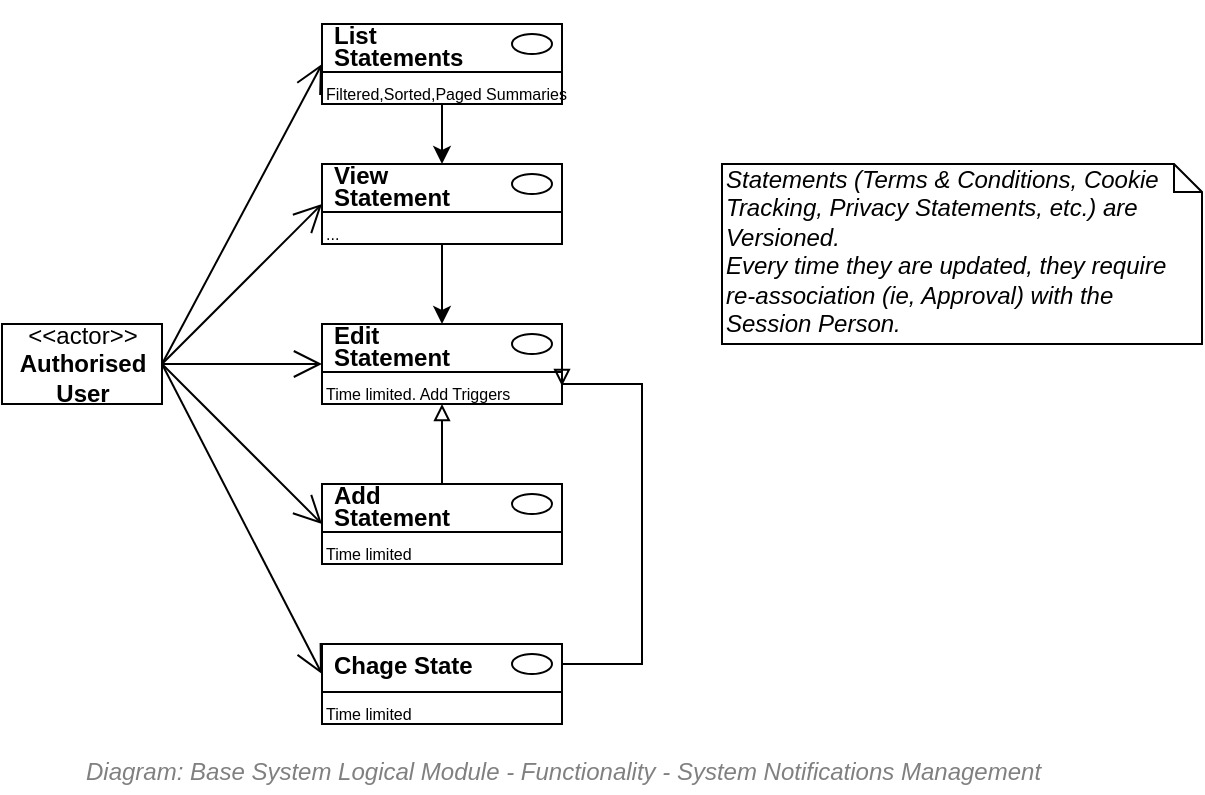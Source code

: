 <mxfile compressed="false" version="20.3.0" type="device">
  <diagram id="5vKPIbCIWK__K9a_hM_l" name="System Notification Management">
    <mxGraphModel dx="539" dy="379" grid="1" gridSize="10" guides="1" tooltips="1" connect="1" arrows="1" fold="1" page="1" pageScale="1" pageWidth="827" pageHeight="1169" math="0" shadow="0">
      <root>
        <mxCell id="6zsalb_4Q6Wy_RO658KX-0" />
        <mxCell id="aUDsEq78Ny2xMxmlCQFK-10" value="Diagram/Use Case" style="" parent="6zsalb_4Q6Wy_RO658KX-0" />
        <mxCell id="aUDsEq78Ny2xMxmlCQFK-0" value="" style="endArrow=open;endFill=1;endSize=12;html=1;strokeColor=#000000;fontSize=12;entryX=0;entryY=1;entryDx=0;entryDy=0;exitX=1;exitY=0.5;exitDx=0;exitDy=0;" parent="aUDsEq78Ny2xMxmlCQFK-10" source="clrKohCZsqD2bBKq6FaX-0" target="clrKohCZsqD2bBKq6FaX-21" edge="1">
          <mxGeometry width="160" relative="1" as="geometry">
            <mxPoint x="160" y="180" as="sourcePoint" />
            <mxPoint x="240" y="180" as="targetPoint" />
          </mxGeometry>
        </mxCell>
        <mxCell id="xvw5Yh81JnMjIIq9px5H-1" value="" style="endArrow=open;endFill=1;endSize=12;html=1;strokeColor=#000000;fontSize=12;entryX=0;entryY=1;entryDx=0;entryDy=0;exitX=1;exitY=0.5;exitDx=0;exitDy=0;" parent="aUDsEq78Ny2xMxmlCQFK-10" source="clrKohCZsqD2bBKq6FaX-0" target="clrKohCZsqD2bBKq6FaX-2" edge="1">
          <mxGeometry width="160" relative="1" as="geometry">
            <mxPoint x="160" y="180" as="sourcePoint" />
            <mxPoint x="250" y="190" as="targetPoint" />
          </mxGeometry>
        </mxCell>
        <mxCell id="clrKohCZsqD2bBKq6FaX-0" value="&amp;lt;&amp;lt;actor&amp;gt;&amp;gt;&lt;br&gt;&lt;b&gt;Authorised&lt;br&gt;User&lt;br&gt;&lt;/b&gt;" style="text;html=1;align=center;verticalAlign=middle;dashed=0;fillColor=#ffffff;strokeColor=#000000;" parent="aUDsEq78Ny2xMxmlCQFK-10" vertex="1">
          <mxGeometry x="80" y="240" width="80" height="40" as="geometry" />
        </mxCell>
        <mxCell id="clrKohCZsqD2bBKq6FaX-1" value="" style="fontStyle=1;align=left;verticalAlign=top;childLayout=stackLayout;horizontal=1;horizontalStack=0;resizeParent=1;resizeParentMax=0;resizeLast=0;marginBottom=0;" parent="aUDsEq78Ny2xMxmlCQFK-10" vertex="1">
          <mxGeometry x="240" y="90" width="120" height="40" as="geometry" />
        </mxCell>
        <mxCell id="clrKohCZsqD2bBKq6FaX-2" value="&lt;p style=&quot;line-height: 0.9;&quot;&gt;List &lt;br&gt;Statements&lt;/p&gt;" style="html=1;align=left;spacingLeft=4;verticalAlign=middle;strokeColor=none;fillColor=none;fontStyle=1;spacingTop=2;" parent="clrKohCZsqD2bBKq6FaX-1" vertex="1">
          <mxGeometry width="120" height="20" as="geometry" />
        </mxCell>
        <mxCell id="clrKohCZsqD2bBKq6FaX-3" value="" style="shape=ellipse;" parent="clrKohCZsqD2bBKq6FaX-2" vertex="1">
          <mxGeometry x="1" width="20" height="10" relative="1" as="geometry">
            <mxPoint x="-25" y="5" as="offset" />
          </mxGeometry>
        </mxCell>
        <mxCell id="clrKohCZsqD2bBKq6FaX-4" value="" style="line;strokeWidth=1;fillColor=none;align=left;verticalAlign=middle;spacingTop=-1;spacingLeft=3;spacingRight=3;rotatable=0;labelPosition=right;points=[];portConstraint=eastwest;" parent="clrKohCZsqD2bBKq6FaX-1" vertex="1">
          <mxGeometry y="20" width="120" height="8" as="geometry" />
        </mxCell>
        <mxCell id="clrKohCZsqD2bBKq6FaX-5" value="Filtered,Sorted,Paged Summaries" style="html=1;align=left;spacingLeft=4;verticalAlign=top;strokeColor=none;fillColor=none;fontSize=8;spacing=-2;" parent="clrKohCZsqD2bBKq6FaX-1" vertex="1">
          <mxGeometry y="28" width="120" height="12" as="geometry" />
        </mxCell>
        <mxCell id="clrKohCZsqD2bBKq6FaX-8" value="" style="fontStyle=1;align=left;verticalAlign=top;childLayout=stackLayout;horizontal=1;horizontalStack=0;resizeParent=1;resizeParentMax=0;resizeLast=0;marginBottom=0;" parent="aUDsEq78Ny2xMxmlCQFK-10" vertex="1">
          <mxGeometry x="240" y="160" width="120" height="40" as="geometry" />
        </mxCell>
        <mxCell id="clrKohCZsqD2bBKq6FaX-9" value="&lt;p style=&quot;line-height: 0.9;&quot;&gt;View &lt;br&gt;Statement&lt;/p&gt;" style="html=1;align=left;spacingLeft=4;verticalAlign=middle;strokeColor=none;fillColor=none;fontStyle=1;spacingTop=2;" parent="clrKohCZsqD2bBKq6FaX-8" vertex="1">
          <mxGeometry width="120" height="20" as="geometry" />
        </mxCell>
        <mxCell id="clrKohCZsqD2bBKq6FaX-10" value="" style="shape=ellipse;" parent="clrKohCZsqD2bBKq6FaX-9" vertex="1">
          <mxGeometry x="1" width="20" height="10" relative="1" as="geometry">
            <mxPoint x="-25" y="5" as="offset" />
          </mxGeometry>
        </mxCell>
        <mxCell id="clrKohCZsqD2bBKq6FaX-11" value="" style="line;strokeWidth=1;fillColor=none;align=left;verticalAlign=middle;spacingTop=-1;spacingLeft=3;spacingRight=3;rotatable=0;labelPosition=right;points=[];portConstraint=eastwest;" parent="clrKohCZsqD2bBKq6FaX-8" vertex="1">
          <mxGeometry y="20" width="120" height="8" as="geometry" />
        </mxCell>
        <mxCell id="clrKohCZsqD2bBKq6FaX-12" value="..." style="html=1;align=left;spacingLeft=4;verticalAlign=top;strokeColor=none;fillColor=none;fontSize=8;spacing=-2;" parent="clrKohCZsqD2bBKq6FaX-8" vertex="1">
          <mxGeometry y="28" width="120" height="12" as="geometry" />
        </mxCell>
        <mxCell id="clrKohCZsqD2bBKq6FaX-13" value="" style="fontStyle=1;align=left;verticalAlign=top;childLayout=stackLayout;horizontal=1;horizontalStack=0;resizeParent=1;resizeParentMax=0;resizeLast=0;marginBottom=0;" parent="aUDsEq78Ny2xMxmlCQFK-10" vertex="1">
          <mxGeometry x="240" y="320" width="120" height="40" as="geometry" />
        </mxCell>
        <mxCell id="clrKohCZsqD2bBKq6FaX-14" value="&lt;p style=&quot;line-height: 0.9;&quot;&gt;Add &lt;br&gt;Statement&lt;/p&gt;" style="html=1;align=left;spacingLeft=4;verticalAlign=middle;strokeColor=none;fillColor=none;fontStyle=1;spacingTop=2;" parent="clrKohCZsqD2bBKq6FaX-13" vertex="1">
          <mxGeometry width="120" height="20" as="geometry" />
        </mxCell>
        <mxCell id="clrKohCZsqD2bBKq6FaX-15" value="" style="shape=ellipse;" parent="clrKohCZsqD2bBKq6FaX-14" vertex="1">
          <mxGeometry x="1" width="20" height="10" relative="1" as="geometry">
            <mxPoint x="-25" y="5" as="offset" />
          </mxGeometry>
        </mxCell>
        <mxCell id="clrKohCZsqD2bBKq6FaX-16" value="" style="line;strokeWidth=1;fillColor=none;align=left;verticalAlign=middle;spacingTop=-1;spacingLeft=3;spacingRight=3;rotatable=0;labelPosition=right;points=[];portConstraint=eastwest;" parent="clrKohCZsqD2bBKq6FaX-13" vertex="1">
          <mxGeometry y="20" width="120" height="8" as="geometry" />
        </mxCell>
        <mxCell id="clrKohCZsqD2bBKq6FaX-17" value="Time limited" style="html=1;align=left;spacingLeft=4;verticalAlign=top;strokeColor=none;fillColor=none;fontSize=8;spacing=-2;" parent="clrKohCZsqD2bBKq6FaX-13" vertex="1">
          <mxGeometry y="28" width="120" height="12" as="geometry" />
        </mxCell>
        <mxCell id="clrKohCZsqD2bBKq6FaX-18" value="" style="endArrow=open;endFill=1;endSize=12;html=1;strokeColor=#000000;fontSize=12;entryX=0;entryY=1;entryDx=0;entryDy=0;exitX=1;exitY=0.5;exitDx=0;exitDy=0;" parent="aUDsEq78Ny2xMxmlCQFK-10" source="clrKohCZsqD2bBKq6FaX-0" target="clrKohCZsqD2bBKq6FaX-9" edge="1">
          <mxGeometry width="160" relative="1" as="geometry">
            <mxPoint x="160" y="180" as="sourcePoint" />
            <mxPoint x="250" y="150" as="targetPoint" />
          </mxGeometry>
        </mxCell>
        <mxCell id="clrKohCZsqD2bBKq6FaX-19" style="edgeStyle=orthogonalEdgeStyle;rounded=0;orthogonalLoop=1;jettySize=auto;html=1;entryX=0.5;entryY=0;entryDx=0;entryDy=0;" parent="aUDsEq78Ny2xMxmlCQFK-10" source="clrKohCZsqD2bBKq6FaX-5" target="clrKohCZsqD2bBKq6FaX-9" edge="1">
          <mxGeometry relative="1" as="geometry" />
        </mxCell>
        <mxCell id="clrKohCZsqD2bBKq6FaX-20" value="" style="fontStyle=1;align=left;verticalAlign=top;childLayout=stackLayout;horizontal=1;horizontalStack=0;resizeParent=1;resizeParentMax=0;resizeLast=0;marginBottom=0;" parent="aUDsEq78Ny2xMxmlCQFK-10" vertex="1">
          <mxGeometry x="240" y="240" width="120" height="40" as="geometry" />
        </mxCell>
        <mxCell id="clrKohCZsqD2bBKq6FaX-21" value="&lt;p style=&quot;line-height: 0.9;&quot;&gt;Edit&lt;br&gt;Statement&lt;/p&gt;" style="html=1;align=left;spacingLeft=4;verticalAlign=middle;strokeColor=none;fillColor=none;fontStyle=1;spacingTop=2;" parent="clrKohCZsqD2bBKq6FaX-20" vertex="1">
          <mxGeometry width="120" height="20" as="geometry" />
        </mxCell>
        <mxCell id="clrKohCZsqD2bBKq6FaX-22" value="" style="shape=ellipse;" parent="clrKohCZsqD2bBKq6FaX-21" vertex="1">
          <mxGeometry x="1" width="20" height="10" relative="1" as="geometry">
            <mxPoint x="-25" y="5" as="offset" />
          </mxGeometry>
        </mxCell>
        <mxCell id="clrKohCZsqD2bBKq6FaX-23" value="" style="line;strokeWidth=1;fillColor=none;align=left;verticalAlign=middle;spacingTop=-1;spacingLeft=3;spacingRight=3;rotatable=0;labelPosition=right;points=[];portConstraint=eastwest;" parent="clrKohCZsqD2bBKq6FaX-20" vertex="1">
          <mxGeometry y="20" width="120" height="8" as="geometry" />
        </mxCell>
        <mxCell id="clrKohCZsqD2bBKq6FaX-24" value="Time limited. Add Triggers" style="html=1;align=left;spacingLeft=4;verticalAlign=top;strokeColor=none;fillColor=none;fontSize=8;spacing=-2;" parent="clrKohCZsqD2bBKq6FaX-20" vertex="1">
          <mxGeometry y="28" width="120" height="12" as="geometry" />
        </mxCell>
        <mxCell id="clrKohCZsqD2bBKq6FaX-25" value="" style="fontStyle=1;align=left;verticalAlign=top;childLayout=stackLayout;horizontal=1;horizontalStack=0;resizeParent=1;resizeParentMax=0;resizeLast=0;marginBottom=0;" parent="aUDsEq78Ny2xMxmlCQFK-10" vertex="1">
          <mxGeometry x="240" y="400" width="120" height="40" as="geometry" />
        </mxCell>
        <mxCell id="clrKohCZsqD2bBKq6FaX-26" value="&lt;p style=&quot;line-height: 0.9;&quot;&gt;Chage State&lt;/p&gt;" style="html=1;align=left;spacingLeft=4;verticalAlign=middle;strokeColor=none;fillColor=none;fontStyle=1;spacingTop=2;" parent="clrKohCZsqD2bBKq6FaX-25" vertex="1">
          <mxGeometry width="120" height="20" as="geometry" />
        </mxCell>
        <mxCell id="clrKohCZsqD2bBKq6FaX-27" value="" style="shape=ellipse;" parent="clrKohCZsqD2bBKq6FaX-26" vertex="1">
          <mxGeometry x="1" width="20" height="10" relative="1" as="geometry">
            <mxPoint x="-25" y="5" as="offset" />
          </mxGeometry>
        </mxCell>
        <mxCell id="clrKohCZsqD2bBKq6FaX-28" value="" style="line;strokeWidth=1;fillColor=none;align=left;verticalAlign=middle;spacingTop=-1;spacingLeft=3;spacingRight=3;rotatable=0;labelPosition=right;points=[];portConstraint=eastwest;" parent="clrKohCZsqD2bBKq6FaX-25" vertex="1">
          <mxGeometry y="20" width="120" height="8" as="geometry" />
        </mxCell>
        <mxCell id="clrKohCZsqD2bBKq6FaX-29" value="Time limited" style="html=1;align=left;spacingLeft=4;verticalAlign=top;strokeColor=none;fillColor=none;fontSize=8;spacing=-2;" parent="clrKohCZsqD2bBKq6FaX-25" vertex="1">
          <mxGeometry y="28" width="120" height="12" as="geometry" />
        </mxCell>
        <mxCell id="clrKohCZsqD2bBKq6FaX-35" style="edgeStyle=orthogonalEdgeStyle;rounded=0;orthogonalLoop=1;jettySize=auto;html=1;entryX=1;entryY=0.25;entryDx=0;entryDy=0;endArrow=block;endFill=0;" parent="aUDsEq78Ny2xMxmlCQFK-10" target="clrKohCZsqD2bBKq6FaX-24" edge="1">
          <mxGeometry relative="1" as="geometry">
            <mxPoint x="360" y="410" as="sourcePoint" />
            <Array as="points">
              <mxPoint x="400" y="410" />
              <mxPoint x="400" y="270" />
            </Array>
          </mxGeometry>
        </mxCell>
        <mxCell id="clrKohCZsqD2bBKq6FaX-37" style="edgeStyle=orthogonalEdgeStyle;rounded=0;orthogonalLoop=1;jettySize=auto;html=1;entryX=0.5;entryY=1;entryDx=0;entryDy=0;endArrow=block;endFill=0;" parent="aUDsEq78Ny2xMxmlCQFK-10" source="clrKohCZsqD2bBKq6FaX-14" target="clrKohCZsqD2bBKq6FaX-24" edge="1">
          <mxGeometry relative="1" as="geometry" />
        </mxCell>
        <mxCell id="clrKohCZsqD2bBKq6FaX-38" value="" style="endArrow=open;endFill=1;endSize=12;html=1;strokeColor=#000000;fontSize=12;entryX=0;entryY=1;entryDx=0;entryDy=0;exitX=1;exitY=0.5;exitDx=0;exitDy=0;" parent="aUDsEq78Ny2xMxmlCQFK-10" source="clrKohCZsqD2bBKq6FaX-0" target="clrKohCZsqD2bBKq6FaX-14" edge="1">
          <mxGeometry width="160" relative="1" as="geometry">
            <mxPoint x="170" y="270" as="sourcePoint" />
            <mxPoint x="250" y="270" as="targetPoint" />
          </mxGeometry>
        </mxCell>
        <mxCell id="clrKohCZsqD2bBKq6FaX-39" value="" style="endArrow=open;endFill=1;endSize=12;html=1;strokeColor=#000000;fontSize=12;entryX=0;entryY=0.75;entryDx=0;entryDy=0;exitX=1;exitY=0.5;exitDx=0;exitDy=0;" parent="aUDsEq78Ny2xMxmlCQFK-10" source="clrKohCZsqD2bBKq6FaX-0" target="clrKohCZsqD2bBKq6FaX-26" edge="1">
          <mxGeometry width="160" relative="1" as="geometry">
            <mxPoint x="170" y="270" as="sourcePoint" />
            <mxPoint x="250" y="120" as="targetPoint" />
          </mxGeometry>
        </mxCell>
        <mxCell id="clrKohCZsqD2bBKq6FaX-40" style="edgeStyle=none;rounded=0;orthogonalLoop=1;jettySize=auto;html=1;entryX=0.5;entryY=0;entryDx=0;entryDy=0;endArrow=classic;endFill=1;" parent="aUDsEq78Ny2xMxmlCQFK-10" source="clrKohCZsqD2bBKq6FaX-12" target="clrKohCZsqD2bBKq6FaX-21" edge="1">
          <mxGeometry relative="1" as="geometry" />
        </mxCell>
        <mxCell id="fQ8Tb4TJHlXgaxiWL6We-0" value="Title/Diagram" parent="6zsalb_4Q6Wy_RO658KX-0" />
        <mxCell id="pR05Vp6-c_UAXGHB-9SX-1" value="&lt;font style=&quot;font-size: 12px&quot;&gt;Diagram: Base System Logical Module -&amp;nbsp;Functionality -&amp;nbsp;System Notifications Management&lt;/font&gt;" style="text;strokeColor=none;fillColor=none;html=1;fontSize=24;fontStyle=2;verticalAlign=middle;align=left;shadow=0;glass=0;comic=0;opacity=30;fontColor=#808080;" parent="fQ8Tb4TJHlXgaxiWL6We-0" vertex="1">
          <mxGeometry x="120" y="450" width="520" height="20" as="geometry" />
        </mxCell>
        <mxCell id="FPPdZPXUPv9n0KayTUjE-1" value="Statements (Terms &amp;amp; Conditions, Cookie Tracking, Privacy Statements, etc.) are Versioned.&amp;nbsp;&lt;br&gt;Every time they are updated, they require&lt;br&gt;re-association (ie, Approval) with the Session Person." style="shape=note;whiteSpace=wrap;html=1;size=14;verticalAlign=top;align=left;spacingTop=-6;strokeWidth=1;fontSize=12;fontStyle=2;spacingRight=16;" parent="fQ8Tb4TJHlXgaxiWL6We-0" vertex="1">
          <mxGeometry x="440" y="160" width="240" height="90" as="geometry" />
        </mxCell>
        <mxCell id="kJFmuFiU3wEKo-ty_FbZ-0" value="About" style="" parent="6zsalb_4Q6Wy_RO658KX-0" />
        <UserObject label="" tooltip="ABOUT&#xa;&#xa;Functionality &#xa;within the Base Logical Module&#xa;for handling common Diagnostic Tracing.&#xa;Diagnostic tracing is not saved to the Core relational database -- it usually goes to a rolling text log file, and sometimes is saved asynchronously to an cloud service.&#xa;&#xa;System specific Diagnostic log files should be local to the system (for both latency and access reasons) -- then exported to a central location for security and/or enterprise monitoring reasons." id="XdkydOQAid-UxDZSyXBN-0">
          <mxCell style="shape=image;html=1;verticalAlign=top;verticalLabelPosition=bottom;labelBackgroundColor=#ffffff;imageAspect=0;aspect=fixed;image=https://cdn1.iconfinder.com/data/icons/hawcons/32/699014-icon-28-information-128.png;shadow=0;dashed=0;fontFamily=Helvetica;fontSize=12;fontColor=#000000;align=center;strokeColor=#000000;fillColor=#505050;dashPattern=1 1;" parent="kJFmuFiU3wEKo-ty_FbZ-0" vertex="1">
            <mxGeometry x="660" y="340" width="20" height="20" as="geometry" />
          </mxCell>
        </UserObject>
      </root>
    </mxGraphModel>
  </diagram>
</mxfile>
